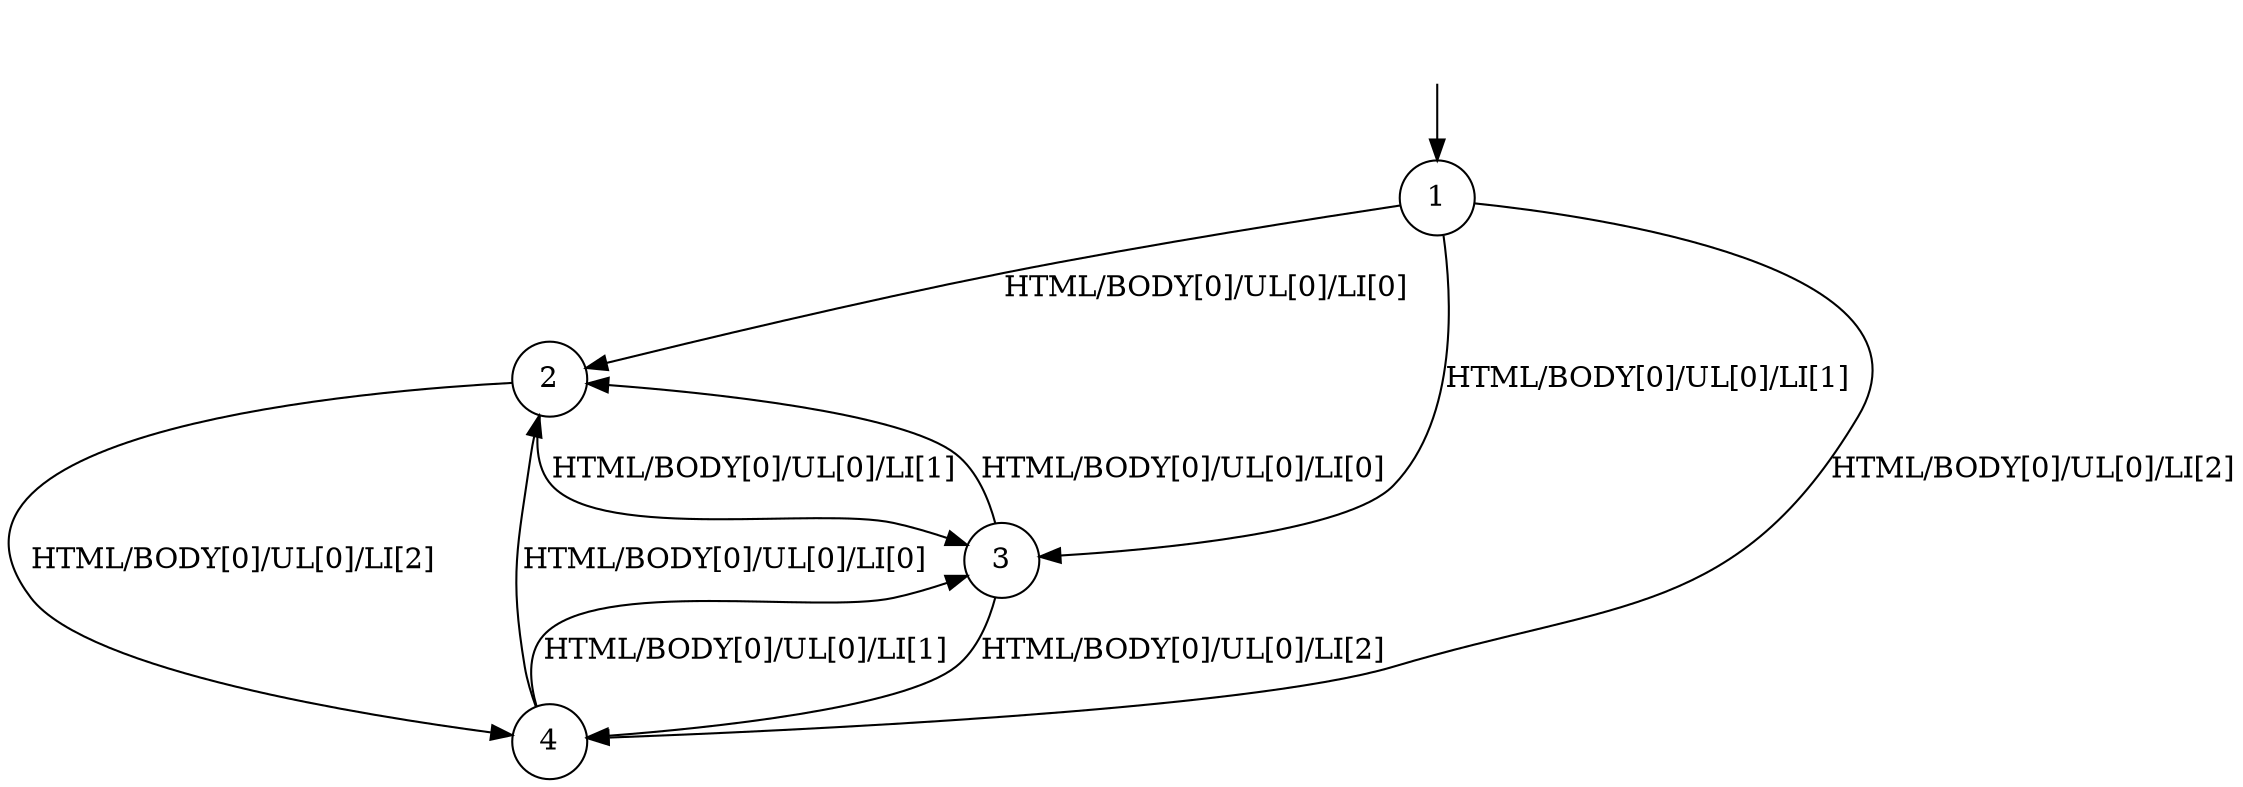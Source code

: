 digraph G {
  1 [shape=circle,label="1"]; ## 0,11,18,21
  1 -> 2 [label="HTML/BODY[0]/UL[0]/LI[0]"]; ## 1
  1 -> 3 [label="HTML/BODY[0]/UL[0]/LI[1]"]; ## 12
  1 -> 4 [label="HTML/BODY[0]/UL[0]/LI[2]"]; ## 19
  2 [shape=circle,label="2"]; ## 2,6,10
  2 -> 3 [label="HTML/BODY[0]/UL[0]/LI[1]"]; ## 3
  2 -> 4 [label="HTML/BODY[0]/UL[0]/LI[2]"]; ## 7
  3 [shape=circle,label="3"]; ## 4,13,17
  3 -> 2 [label="HTML/BODY[0]/UL[0]/LI[0]"]; ## 5
  3 -> 4 [label="HTML/BODY[0]/UL[0]/LI[2]"]; ## 14
  4 [shape=circle,label="4"]; ## 8,15,20
  4 -> 2 [label="HTML/BODY[0]/UL[0]/LI[0]"]; ## 9
  4 -> 3 [label="HTML/BODY[0]/UL[0]/LI[1]"]; ## 16
  0 [shape=none,label=""]; ## 0
  0 -> 1; ## 0
}
